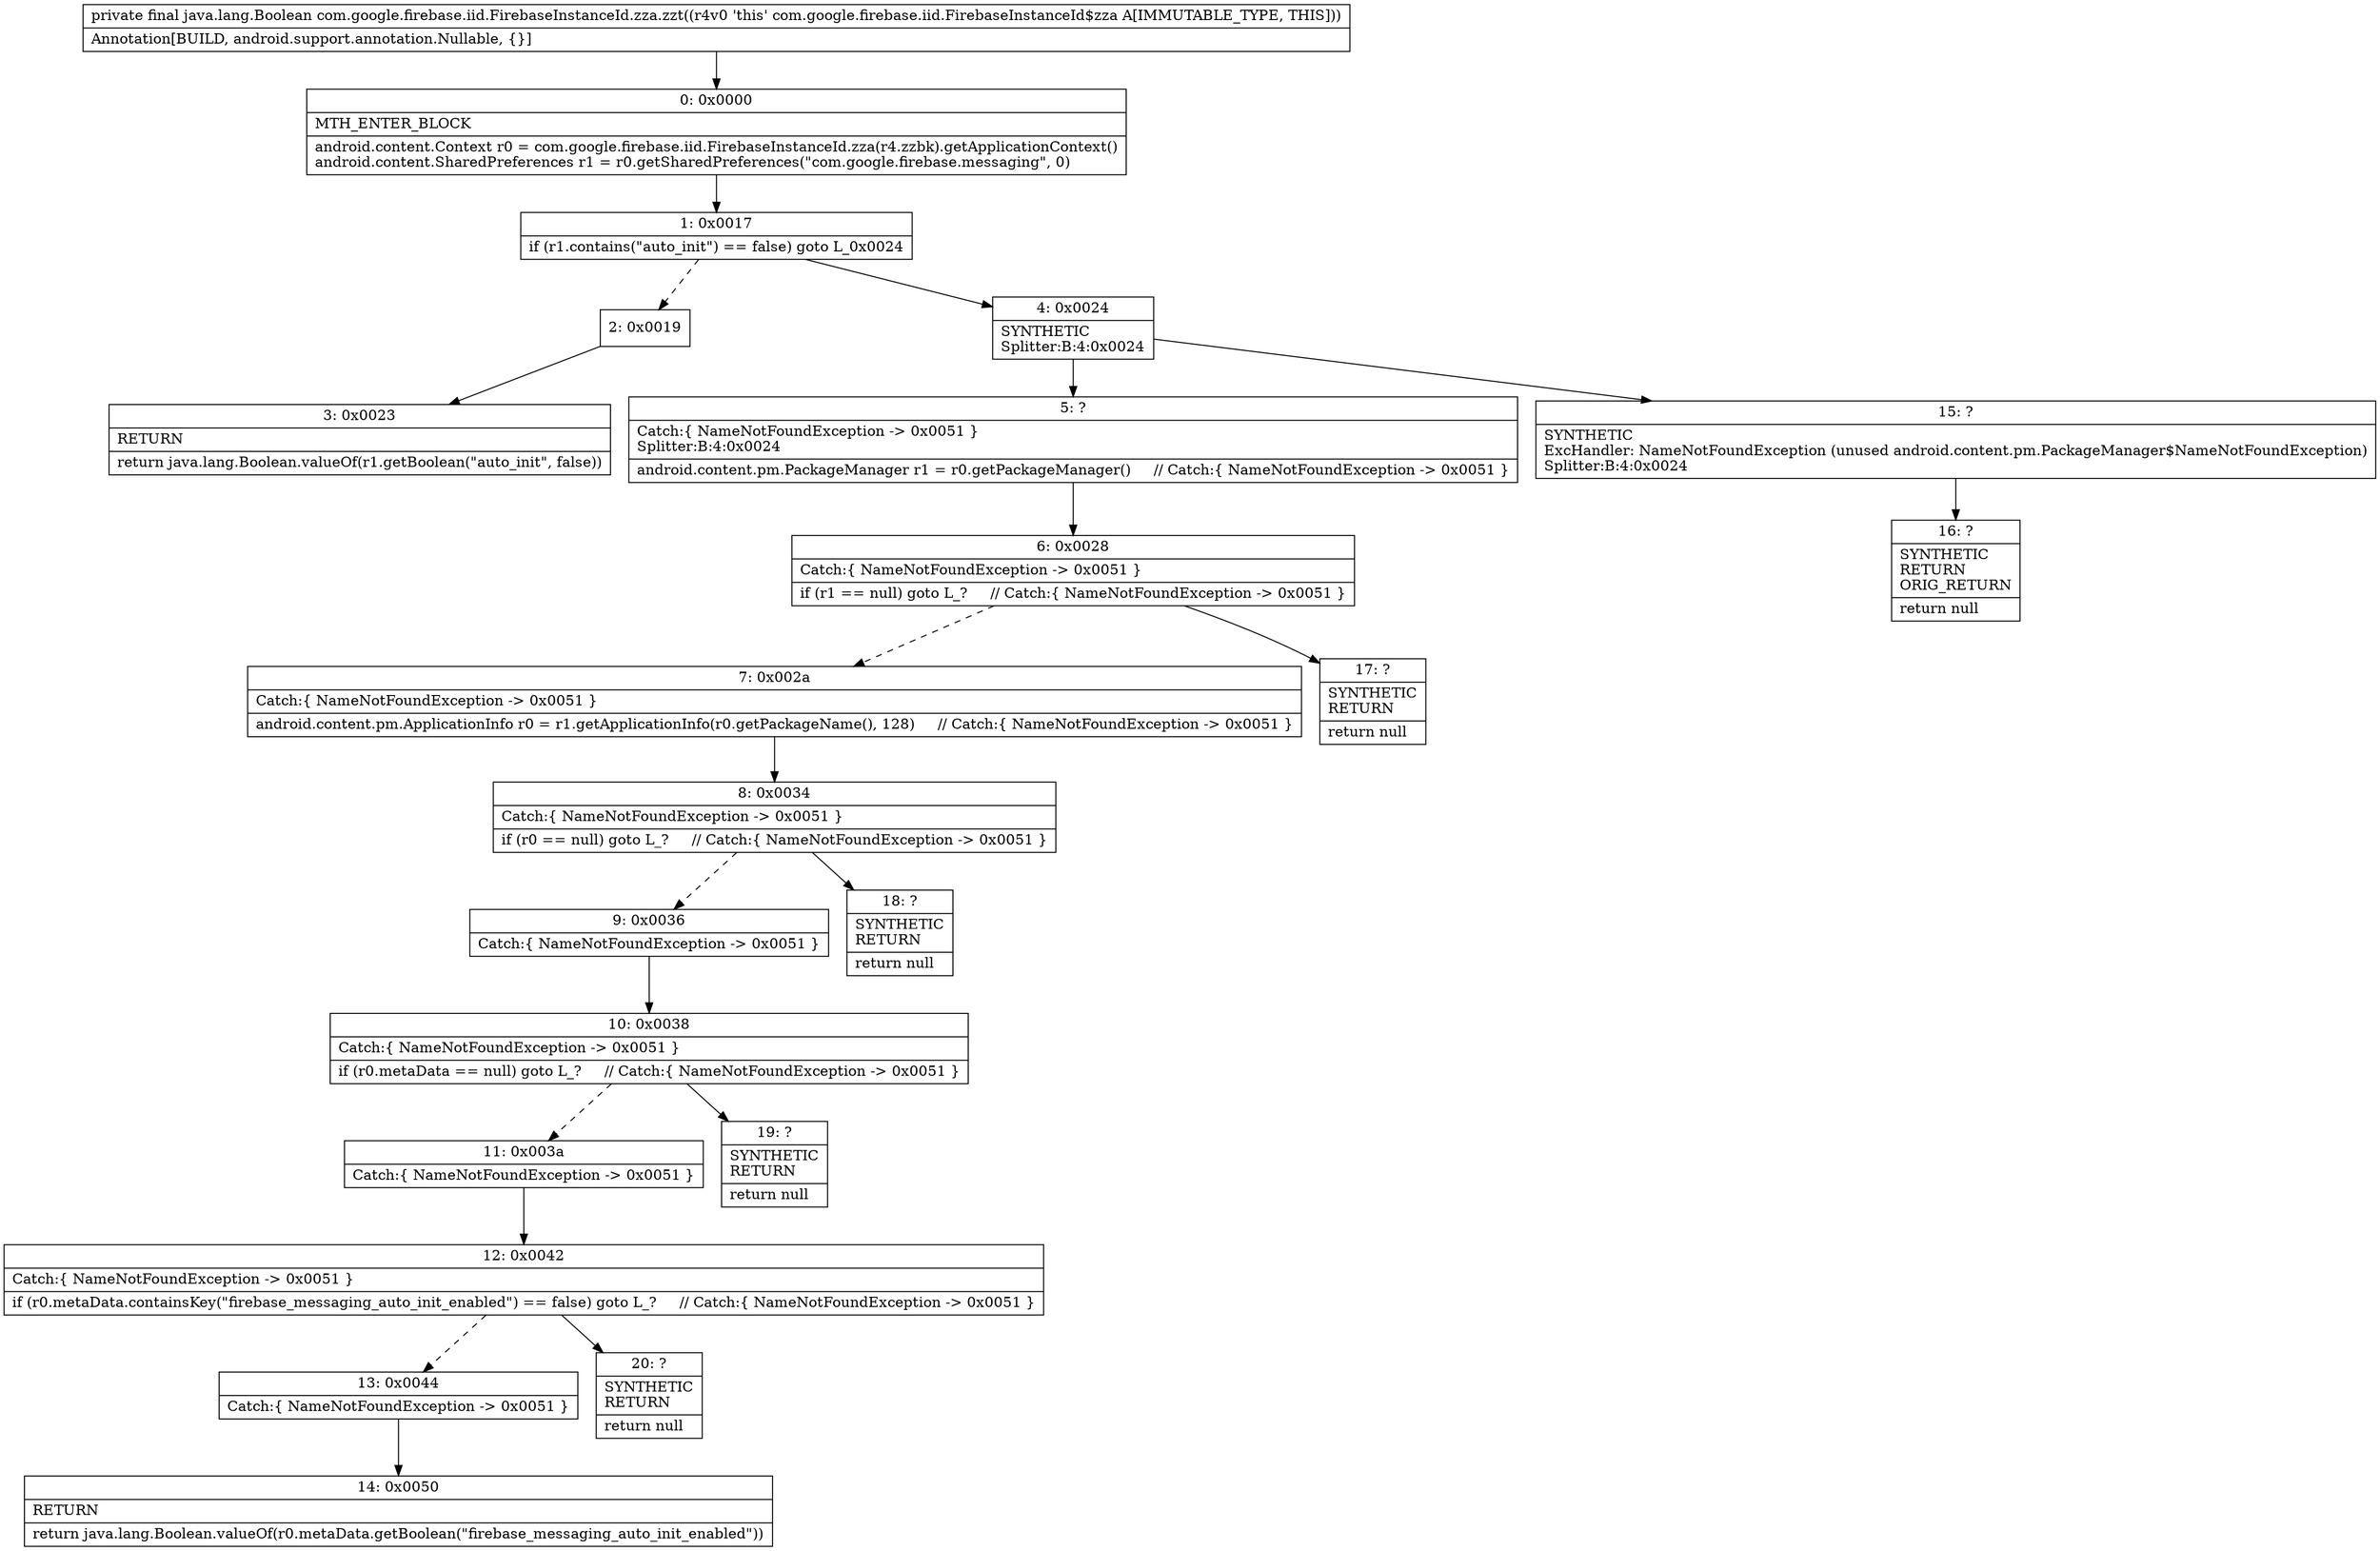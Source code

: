 digraph "CFG forcom.google.firebase.iid.FirebaseInstanceId.zza.zzt()Ljava\/lang\/Boolean;" {
Node_0 [shape=record,label="{0\:\ 0x0000|MTH_ENTER_BLOCK\l|android.content.Context r0 = com.google.firebase.iid.FirebaseInstanceId.zza(r4.zzbk).getApplicationContext()\landroid.content.SharedPreferences r1 = r0.getSharedPreferences(\"com.google.firebase.messaging\", 0)\l}"];
Node_1 [shape=record,label="{1\:\ 0x0017|if (r1.contains(\"auto_init\") == false) goto L_0x0024\l}"];
Node_2 [shape=record,label="{2\:\ 0x0019}"];
Node_3 [shape=record,label="{3\:\ 0x0023|RETURN\l|return java.lang.Boolean.valueOf(r1.getBoolean(\"auto_init\", false))\l}"];
Node_4 [shape=record,label="{4\:\ 0x0024|SYNTHETIC\lSplitter:B:4:0x0024\l}"];
Node_5 [shape=record,label="{5\:\ ?|Catch:\{ NameNotFoundException \-\> 0x0051 \}\lSplitter:B:4:0x0024\l|android.content.pm.PackageManager r1 = r0.getPackageManager()     \/\/ Catch:\{ NameNotFoundException \-\> 0x0051 \}\l}"];
Node_6 [shape=record,label="{6\:\ 0x0028|Catch:\{ NameNotFoundException \-\> 0x0051 \}\l|if (r1 == null) goto L_?     \/\/ Catch:\{ NameNotFoundException \-\> 0x0051 \}\l}"];
Node_7 [shape=record,label="{7\:\ 0x002a|Catch:\{ NameNotFoundException \-\> 0x0051 \}\l|android.content.pm.ApplicationInfo r0 = r1.getApplicationInfo(r0.getPackageName(), 128)     \/\/ Catch:\{ NameNotFoundException \-\> 0x0051 \}\l}"];
Node_8 [shape=record,label="{8\:\ 0x0034|Catch:\{ NameNotFoundException \-\> 0x0051 \}\l|if (r0 == null) goto L_?     \/\/ Catch:\{ NameNotFoundException \-\> 0x0051 \}\l}"];
Node_9 [shape=record,label="{9\:\ 0x0036|Catch:\{ NameNotFoundException \-\> 0x0051 \}\l}"];
Node_10 [shape=record,label="{10\:\ 0x0038|Catch:\{ NameNotFoundException \-\> 0x0051 \}\l|if (r0.metaData == null) goto L_?     \/\/ Catch:\{ NameNotFoundException \-\> 0x0051 \}\l}"];
Node_11 [shape=record,label="{11\:\ 0x003a|Catch:\{ NameNotFoundException \-\> 0x0051 \}\l}"];
Node_12 [shape=record,label="{12\:\ 0x0042|Catch:\{ NameNotFoundException \-\> 0x0051 \}\l|if (r0.metaData.containsKey(\"firebase_messaging_auto_init_enabled\") == false) goto L_?     \/\/ Catch:\{ NameNotFoundException \-\> 0x0051 \}\l}"];
Node_13 [shape=record,label="{13\:\ 0x0044|Catch:\{ NameNotFoundException \-\> 0x0051 \}\l}"];
Node_14 [shape=record,label="{14\:\ 0x0050|RETURN\l|return java.lang.Boolean.valueOf(r0.metaData.getBoolean(\"firebase_messaging_auto_init_enabled\"))\l}"];
Node_15 [shape=record,label="{15\:\ ?|SYNTHETIC\lExcHandler: NameNotFoundException (unused android.content.pm.PackageManager$NameNotFoundException)\lSplitter:B:4:0x0024\l}"];
Node_16 [shape=record,label="{16\:\ ?|SYNTHETIC\lRETURN\lORIG_RETURN\l|return null\l}"];
Node_17 [shape=record,label="{17\:\ ?|SYNTHETIC\lRETURN\l|return null\l}"];
Node_18 [shape=record,label="{18\:\ ?|SYNTHETIC\lRETURN\l|return null\l}"];
Node_19 [shape=record,label="{19\:\ ?|SYNTHETIC\lRETURN\l|return null\l}"];
Node_20 [shape=record,label="{20\:\ ?|SYNTHETIC\lRETURN\l|return null\l}"];
MethodNode[shape=record,label="{private final java.lang.Boolean com.google.firebase.iid.FirebaseInstanceId.zza.zzt((r4v0 'this' com.google.firebase.iid.FirebaseInstanceId$zza A[IMMUTABLE_TYPE, THIS]))  | Annotation[BUILD, android.support.annotation.Nullable, \{\}]\l}"];
MethodNode -> Node_0;
Node_0 -> Node_1;
Node_1 -> Node_2[style=dashed];
Node_1 -> Node_4;
Node_2 -> Node_3;
Node_4 -> Node_5;
Node_4 -> Node_15;
Node_5 -> Node_6;
Node_6 -> Node_7[style=dashed];
Node_6 -> Node_17;
Node_7 -> Node_8;
Node_8 -> Node_9[style=dashed];
Node_8 -> Node_18;
Node_9 -> Node_10;
Node_10 -> Node_11[style=dashed];
Node_10 -> Node_19;
Node_11 -> Node_12;
Node_12 -> Node_13[style=dashed];
Node_12 -> Node_20;
Node_13 -> Node_14;
Node_15 -> Node_16;
}

